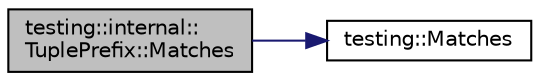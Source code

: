 digraph "testing::internal::TuplePrefix::Matches"
{
  edge [fontname="Helvetica",fontsize="10",labelfontname="Helvetica",labelfontsize="10"];
  node [fontname="Helvetica",fontsize="10",shape=record];
  rankdir="LR";
  Node7 [label="testing::internal::\lTuplePrefix::Matches",height=0.2,width=0.4,color="black", fillcolor="grey75", style="filled", fontcolor="black"];
  Node7 -> Node8 [color="midnightblue",fontsize="10",style="solid",fontname="Helvetica"];
  Node8 [label="testing::Matches",height=0.2,width=0.4,color="black", fillcolor="white", style="filled",URL="$d0/d75/namespacetesting.html#ad53b509ae9cd51040d67f668f99702ae"];
}
